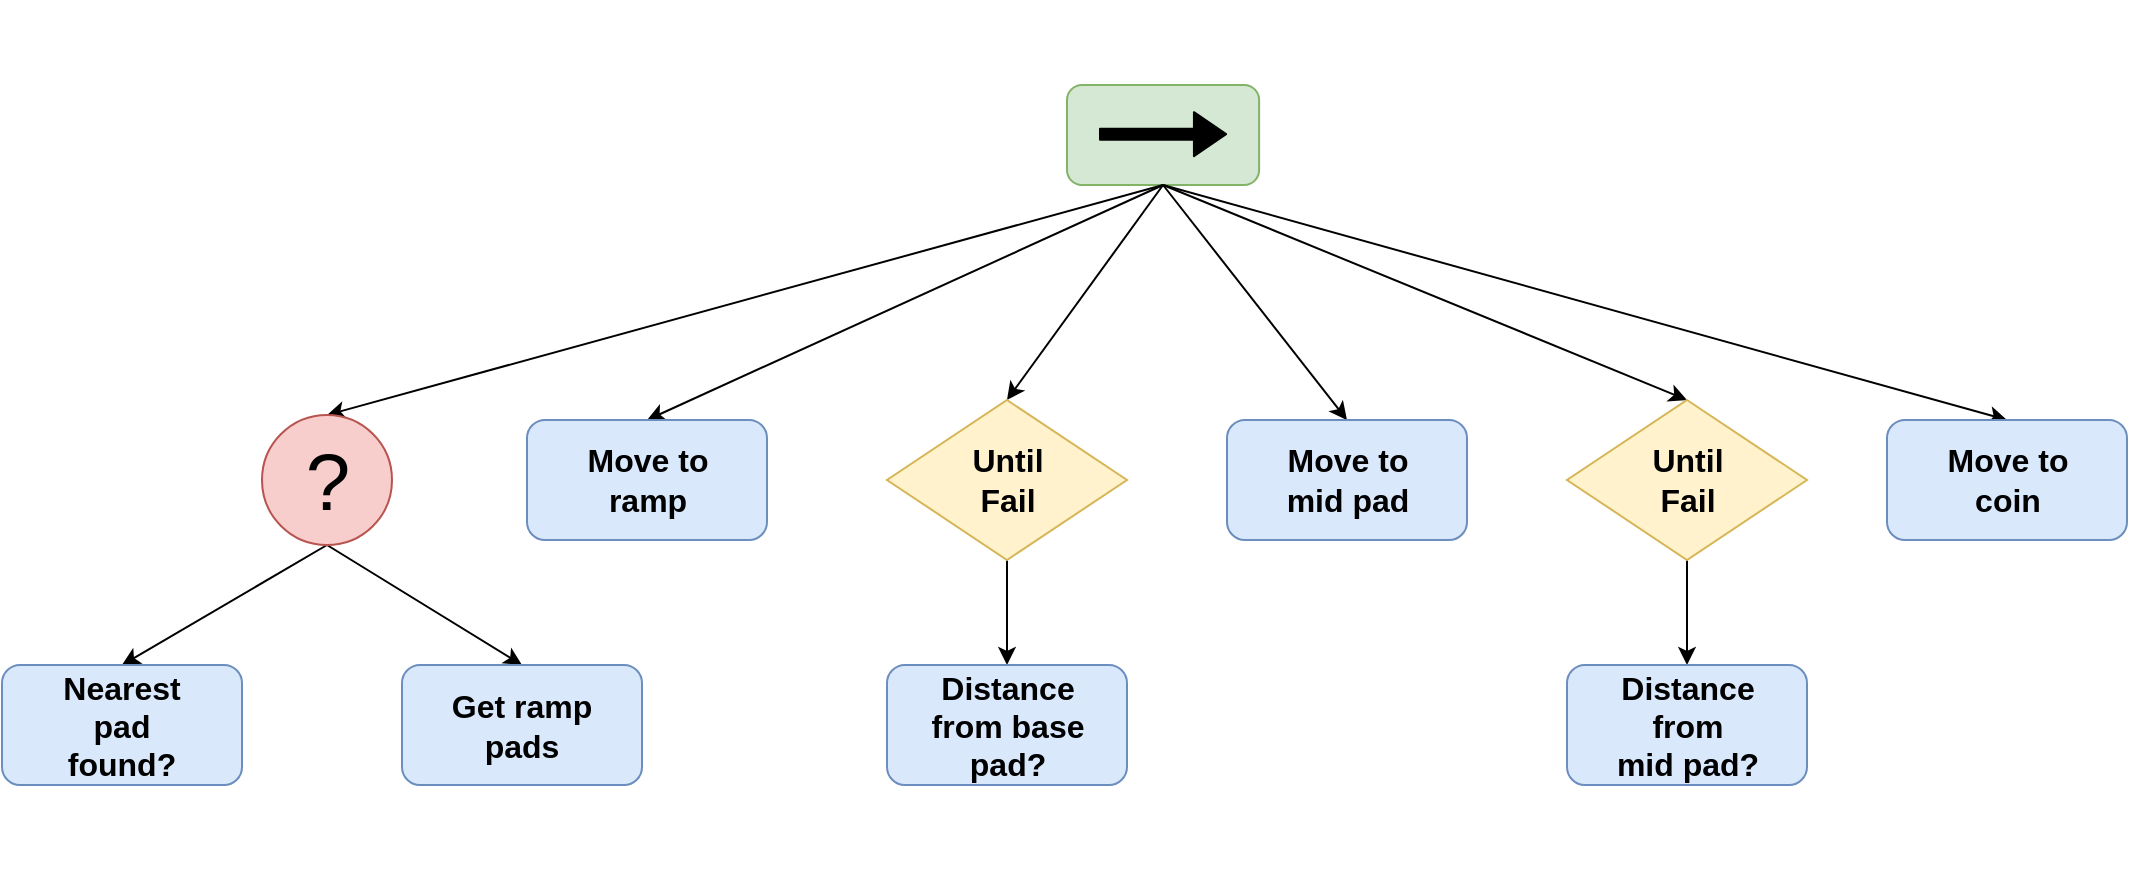 <mxfile pages="5" version="11.2.8" type="device"><diagram id="XBBBdJDUN8kbxPoku00O" name="PickCoinBT"><mxGraphModel dx="1422" dy="762" grid="1" gridSize="10" guides="1" tooltips="1" connect="1" arrows="1" fold="1" page="0" pageScale="1" pageWidth="1200" pageHeight="600" background="none" math="0" shadow="0"><root><mxCell id="0"/><mxCell id="1" parent="0"/><mxCell id="LzSCrz91U5ohrQKwf1PS-7" value="" style="group" parent="1" vertex="1" connectable="0"><mxGeometry x="582.5" y="72.5" width="106" height="50" as="geometry"/></mxCell><mxCell id="LzSCrz91U5ohrQKwf1PS-4" value="" style="rounded=1;whiteSpace=wrap;html=1;fillColor=#d5e8d4;strokeColor=#82b366;" parent="LzSCrz91U5ohrQKwf1PS-7" vertex="1"><mxGeometry width="96.062" height="50" as="geometry"/></mxCell><mxCell id="LzSCrz91U5ohrQKwf1PS-5" value="" style="endArrow=classic;html=1;fillColor=#000000;targetPerimeterSpacing=0;shape=flexArrow;width=5.517;endSize=5.028;endWidth=15.505;" parent="LzSCrz91U5ohrQKwf1PS-7" edge="1"><mxGeometry width="50" height="50" relative="1" as="geometry"><mxPoint x="16.01" y="24.583" as="sourcePoint"/><mxPoint x="80.052" y="24.583" as="targetPoint"/></mxGeometry></mxCell><mxCell id="LzSCrz91U5ohrQKwf1PS-40" value="" style="endArrow=classic;html=1;fillColor=#000000;exitX=0.5;exitY=1;exitDx=0;exitDy=0;entryX=0.5;entryY=0;entryDx=0;entryDy=0;" parent="1" source="LzSCrz91U5ohrQKwf1PS-4" target="LzSCrz91U5ohrQKwf1PS-57" edge="1"><mxGeometry width="50" height="50" relative="1" as="geometry"><mxPoint x="402.5" y="172.5" as="sourcePoint"/><mxPoint x="210" y="240.0" as="targetPoint"/></mxGeometry></mxCell><mxCell id="LzSCrz91U5ohrQKwf1PS-41" value="" style="endArrow=classic;html=1;fillColor=#000000;exitX=0.5;exitY=1;exitDx=0;exitDy=0;entryX=0.5;entryY=0;entryDx=0;entryDy=0;" parent="1" source="LzSCrz91U5ohrQKwf1PS-4" target="LzSCrz91U5ohrQKwf1PS-14" edge="1"><mxGeometry width="50" height="50" relative="1" as="geometry"><mxPoint x="612.5" y="212.5" as="sourcePoint"/><mxPoint x="662.5" y="162.5" as="targetPoint"/></mxGeometry></mxCell><mxCell id="LzSCrz91U5ohrQKwf1PS-42" value="" style="endArrow=classic;html=1;fillColor=#000000;exitX=0.5;exitY=1;exitDx=0;exitDy=0;entryX=0.5;entryY=0;entryDx=0;entryDy=0;" parent="1" source="LzSCrz91U5ohrQKwf1PS-4" target="LzSCrz91U5ohrQKwf1PS-29" edge="1"><mxGeometry width="50" height="50" relative="1" as="geometry"><mxPoint x="582.5" y="242.5" as="sourcePoint"/><mxPoint x="632.5" y="192.5" as="targetPoint"/></mxGeometry></mxCell><mxCell id="LzSCrz91U5ohrQKwf1PS-43" value="" style="endArrow=classic;html=1;fillColor=#000000;exitX=0.5;exitY=1;exitDx=0;exitDy=0;entryX=0.5;entryY=0;entryDx=0;entryDy=0;" parent="1" source="LzSCrz91U5ohrQKwf1PS-4" target="LzSCrz91U5ohrQKwf1PS-21" edge="1"><mxGeometry width="50" height="50" relative="1" as="geometry"><mxPoint x="692.5" y="222.5" as="sourcePoint"/><mxPoint x="742.5" y="172.5" as="targetPoint"/></mxGeometry></mxCell><mxCell id="LzSCrz91U5ohrQKwf1PS-44" value="" style="endArrow=classic;html=1;fillColor=#000000;exitX=0.5;exitY=1;exitDx=0;exitDy=0;entryX=0.5;entryY=0;entryDx=0;entryDy=0;" parent="1" source="LzSCrz91U5ohrQKwf1PS-4" target="LzSCrz91U5ohrQKwf1PS-24" edge="1"><mxGeometry width="50" height="50" relative="1" as="geometry"><mxPoint x="752.5" y="192.5" as="sourcePoint"/><mxPoint x="802.5" y="142.5" as="targetPoint"/></mxGeometry></mxCell><mxCell id="LzSCrz91U5ohrQKwf1PS-45" value="" style="endArrow=classic;html=1;fillColor=#000000;exitX=0.5;exitY=1;exitDx=0;exitDy=0;entryX=0.5;entryY=0;entryDx=0;entryDy=0;" parent="1" source="LzSCrz91U5ohrQKwf1PS-4" target="LzSCrz91U5ohrQKwf1PS-37" edge="1"><mxGeometry width="50" height="50" relative="1" as="geometry"><mxPoint x="762.5" y="202.5" as="sourcePoint"/><mxPoint x="812.5" y="152.5" as="targetPoint"/></mxGeometry></mxCell><mxCell id="LzSCrz91U5ohrQKwf1PS-47" value="" style="endArrow=classic;html=1;fillColor=#000000;exitX=0.5;exitY=1;exitDx=0;exitDy=0;entryX=0.5;entryY=0;entryDx=0;entryDy=0;" parent="1" source="LzSCrz91U5ohrQKwf1PS-29" target="LzSCrz91U5ohrQKwf1PS-18" edge="1"><mxGeometry width="50" height="50" relative="1" as="geometry"><mxPoint x="782.5" y="222.5" as="sourcePoint"/><mxPoint x="832.5" y="172.5" as="targetPoint"/></mxGeometry></mxCell><mxCell id="LzSCrz91U5ohrQKwf1PS-48" value="" style="endArrow=classic;html=1;fillColor=#000000;exitX=0.5;exitY=1;exitDx=0;exitDy=0;entryX=0.5;entryY=0;entryDx=0;entryDy=0;" parent="1" source="LzSCrz91U5ohrQKwf1PS-24" target="LzSCrz91U5ohrQKwf1PS-34" edge="1"><mxGeometry width="50" height="50" relative="1" as="geometry"><mxPoint x="792.5" y="232.5" as="sourcePoint"/><mxPoint x="842.5" y="182.5" as="targetPoint"/></mxGeometry></mxCell><mxCell id="LzSCrz91U5ohrQKwf1PS-55" value="" style="endArrow=classic;html=1;fillColor=#000000;exitX=0.5;exitY=1;exitDx=0;exitDy=0;entryX=0.5;entryY=0;entryDx=0;entryDy=0;" parent="1" source="LzSCrz91U5ohrQKwf1PS-57" target="LzSCrz91U5ohrQKwf1PS-50" edge="1"><mxGeometry width="50" height="50" relative="1" as="geometry"><mxPoint x="210" y="300.0" as="sourcePoint"/><mxPoint x="120" y="290" as="targetPoint"/></mxGeometry></mxCell><mxCell id="LzSCrz91U5ohrQKwf1PS-56" value="" style="endArrow=classic;html=1;fillColor=#000000;exitX=0.5;exitY=1;exitDx=0;exitDy=0;entryX=0.5;entryY=0;entryDx=0;entryDy=0;" parent="1" source="LzSCrz91U5ohrQKwf1PS-57" target="LzSCrz91U5ohrQKwf1PS-53" edge="1"><mxGeometry width="50" height="50" relative="1" as="geometry"><mxPoint x="210" y="300.0" as="sourcePoint"/><mxPoint x="230" y="440" as="targetPoint"/></mxGeometry></mxCell><mxCell id="LzSCrz91U5ohrQKwf1PS-59" value="" style="group" parent="1" vertex="1" connectable="0"><mxGeometry x="180" y="237.5" width="65" height="65" as="geometry"/></mxCell><mxCell id="LzSCrz91U5ohrQKwf1PS-57" value="" style="ellipse;whiteSpace=wrap;html=1;aspect=fixed;fillColor=#f8cecc;strokeColor=#b85450;" parent="LzSCrz91U5ohrQKwf1PS-59" vertex="1"><mxGeometry width="65" height="65" as="geometry"/></mxCell><mxCell id="LzSCrz91U5ohrQKwf1PS-58" value="&lt;font style=&quot;font-size: 40px&quot;&gt;?&lt;/font&gt;" style="text;html=1;strokeColor=none;fillColor=none;align=center;verticalAlign=middle;whiteSpace=wrap;rounded=0;" parent="LzSCrz91U5ohrQKwf1PS-59" vertex="1"><mxGeometry x="12.5" y="22.5" width="40" height="20" as="geometry"/></mxCell><mxCell id="LzSCrz91U5ohrQKwf1PS-28" value="" style="group" parent="1" vertex="1" connectable="0"><mxGeometry x="492.5" y="230" width="120" height="80" as="geometry"/></mxCell><mxCell id="LzSCrz91U5ohrQKwf1PS-29" value="" style="rhombus;whiteSpace=wrap;html=1;fillColor=#fff2cc;strokeColor=#d6b656;" parent="LzSCrz91U5ohrQKwf1PS-28" vertex="1"><mxGeometry width="120" height="80" as="geometry"/></mxCell><mxCell id="LzSCrz91U5ohrQKwf1PS-30" value="&lt;b style=&quot;font-size: 16px&quot;&gt;Until&lt;br&gt;Fail&lt;/b&gt;" style="text;html=1;strokeColor=none;fillColor=none;align=center;verticalAlign=middle;whiteSpace=wrap;rounded=0;" parent="LzSCrz91U5ohrQKwf1PS-28" vertex="1"><mxGeometry x="40" y="30" width="40" height="20" as="geometry"/></mxCell><mxCell id="LzSCrz91U5ohrQKwf1PS-24" value="" style="rhombus;whiteSpace=wrap;html=1;fillColor=#fff2cc;strokeColor=#d6b656;" parent="1" vertex="1"><mxGeometry x="832.5" y="230" width="120" height="80" as="geometry"/></mxCell><mxCell id="LzSCrz91U5ohrQKwf1PS-25" value="&lt;b style=&quot;font-size: 16px&quot;&gt;Until&lt;br&gt;Fail&lt;/b&gt;" style="text;html=1;strokeColor=none;fillColor=none;align=center;verticalAlign=middle;whiteSpace=wrap;rounded=0;" parent="1" vertex="1"><mxGeometry x="872.5" y="260" width="40" height="20" as="geometry"/></mxCell><mxCell id="LzSCrz91U5ohrQKwf1PS-14" value="" style="rounded=1;whiteSpace=wrap;html=1;fillColor=#dae8fc;strokeColor=#6c8ebf;" parent="1" vertex="1"><mxGeometry x="312.5" y="240" width="120" height="60" as="geometry"/></mxCell><mxCell id="LzSCrz91U5ohrQKwf1PS-15" value="&lt;b&gt;&lt;font style=&quot;font-size: 16px&quot;&gt;Move to ramp&lt;/font&gt;&lt;/b&gt;" style="text;html=1;strokeColor=none;fillColor=none;align=center;verticalAlign=middle;whiteSpace=wrap;rounded=0;" parent="1" vertex="1"><mxGeometry x="332.5" y="260" width="80" height="20" as="geometry"/></mxCell><mxCell id="LzSCrz91U5ohrQKwf1PS-21" value="" style="rounded=1;whiteSpace=wrap;html=1;fillColor=#dae8fc;strokeColor=#6c8ebf;" parent="1" vertex="1"><mxGeometry x="662.5" y="240" width="120" height="60" as="geometry"/></mxCell><mxCell id="LzSCrz91U5ohrQKwf1PS-22" value="&lt;b&gt;&lt;font style=&quot;font-size: 16px&quot;&gt;Move to mid pad&lt;/font&gt;&lt;/b&gt;" style="text;html=1;strokeColor=none;fillColor=none;align=center;verticalAlign=middle;whiteSpace=wrap;rounded=0;" parent="1" vertex="1"><mxGeometry x="682.5" y="260" width="80" height="20" as="geometry"/></mxCell><mxCell id="LzSCrz91U5ohrQKwf1PS-37" value="" style="rounded=1;whiteSpace=wrap;html=1;fillColor=#dae8fc;strokeColor=#6c8ebf;" parent="1" vertex="1"><mxGeometry x="992.5" y="240" width="120" height="60" as="geometry"/></mxCell><mxCell id="LzSCrz91U5ohrQKwf1PS-38" value="&lt;b&gt;&lt;font style=&quot;font-size: 16px&quot;&gt;Move to coin&lt;/font&gt;&lt;/b&gt;" style="text;html=1;strokeColor=none;fillColor=none;align=center;verticalAlign=middle;whiteSpace=wrap;rounded=0;" parent="1" vertex="1"><mxGeometry x="1012.5" y="260" width="80" height="20" as="geometry"/></mxCell><mxCell id="LzSCrz91U5ohrQKwf1PS-50" value="" style="rounded=1;whiteSpace=wrap;html=1;fillColor=#dae8fc;strokeColor=#6c8ebf;" parent="1" vertex="1"><mxGeometry x="50" y="362.5" width="120" height="60" as="geometry"/></mxCell><mxCell id="LzSCrz91U5ohrQKwf1PS-51" value="&lt;b&gt;&lt;font style=&quot;font-size: 16px&quot;&gt;Nearest pad found?&lt;/font&gt;&lt;/b&gt;" style="text;html=1;strokeColor=none;fillColor=none;align=center;verticalAlign=middle;whiteSpace=wrap;rounded=0;" parent="1" vertex="1"><mxGeometry x="70" y="382.5" width="80" height="20" as="geometry"/></mxCell><mxCell id="LzSCrz91U5ohrQKwf1PS-53" value="" style="rounded=1;whiteSpace=wrap;html=1;fillColor=#dae8fc;strokeColor=#6c8ebf;" parent="1" vertex="1"><mxGeometry x="250" y="362.5" width="120" height="60" as="geometry"/></mxCell><mxCell id="LzSCrz91U5ohrQKwf1PS-54" value="&lt;b&gt;&lt;font style=&quot;font-size: 16px&quot;&gt;Get ramp pads&lt;/font&gt;&lt;/b&gt;" style="text;html=1;strokeColor=none;fillColor=none;align=center;verticalAlign=middle;whiteSpace=wrap;rounded=0;" parent="1" vertex="1"><mxGeometry x="270" y="382.5" width="80" height="20" as="geometry"/></mxCell><mxCell id="LzSCrz91U5ohrQKwf1PS-18" value="" style="rounded=1;whiteSpace=wrap;html=1;fillColor=#dae8fc;strokeColor=#6c8ebf;" parent="1" vertex="1"><mxGeometry x="492.5" y="362.5" width="120" height="60" as="geometry"/></mxCell><mxCell id="LzSCrz91U5ohrQKwf1PS-19" value="&lt;b&gt;&lt;font style=&quot;font-size: 16px&quot;&gt;Distance from base pad?&lt;/font&gt;&lt;/b&gt;" style="text;html=1;strokeColor=none;fillColor=none;align=center;verticalAlign=middle;whiteSpace=wrap;rounded=0;" parent="1" vertex="1"><mxGeometry x="512.5" y="382.5" width="80" height="20" as="geometry"/></mxCell><mxCell id="LzSCrz91U5ohrQKwf1PS-34" value="" style="rounded=1;whiteSpace=wrap;html=1;fillColor=#dae8fc;strokeColor=#6c8ebf;" parent="1" vertex="1"><mxGeometry x="832.5" y="362.5" width="120" height="60" as="geometry"/></mxCell><mxCell id="LzSCrz91U5ohrQKwf1PS-35" value="&lt;b&gt;&lt;font style=&quot;font-size: 16px&quot;&gt;Distance from mid&amp;nbsp;pad?&lt;/font&gt;&lt;/b&gt;" style="text;html=1;strokeColor=none;fillColor=none;align=center;verticalAlign=middle;whiteSpace=wrap;rounded=0;" parent="1" vertex="1"><mxGeometry x="852.5" y="382.5" width="80" height="20" as="geometry"/></mxCell><mxCell id="SQltZ2UIJaGdFOy2Qc7e-1" value="" style="rounded=0;whiteSpace=wrap;html=1;strokeColor=none;" parent="1" vertex="1"><mxGeometry x="572.5" y="30" width="119" height="30" as="geometry"/></mxCell><mxCell id="SQltZ2UIJaGdFOy2Qc7e-2" value="" style="rounded=0;whiteSpace=wrap;html=1;strokeColor=none;" parent="1" vertex="1"><mxGeometry x="533" y="440" width="119" height="30" as="geometry"/></mxCell></root></mxGraphModel></diagram><diagram id="NI4dv3JiOFvCx6QiOoph" name="JumpForHypeBT"><mxGraphModel dx="1422" dy="762" grid="1" gridSize="10" guides="1" tooltips="1" connect="1" arrows="1" fold="1" page="1" pageScale="1" pageWidth="1169" pageHeight="1654" math="0" shadow="0"><root><mxCell id="6abKMdktNGNNUGifD1Dm-0"/><mxCell id="6abKMdktNGNNUGifD1Dm-1" parent="6abKMdktNGNNUGifD1Dm-0"/><mxCell id="cs_unB_WiuUoMTd2lY7z-0" value="" style="group" parent="6abKMdktNGNNUGifD1Dm-1" vertex="1" connectable="0"><mxGeometry x="582.5" y="72.5" width="106" height="50" as="geometry"/></mxCell><mxCell id="cs_unB_WiuUoMTd2lY7z-1" value="" style="rounded=1;whiteSpace=wrap;html=1;fillColor=#d5e8d4;strokeColor=#82b366;" parent="cs_unB_WiuUoMTd2lY7z-0" vertex="1"><mxGeometry width="96.062" height="50" as="geometry"/></mxCell><mxCell id="cs_unB_WiuUoMTd2lY7z-2" value="" style="endArrow=classic;html=1;fillColor=#000000;targetPerimeterSpacing=0;shape=flexArrow;width=5.517;endSize=5.028;endWidth=15.505;" parent="cs_unB_WiuUoMTd2lY7z-0" edge="1"><mxGeometry width="50" height="50" relative="1" as="geometry"><mxPoint x="16.01" y="24.583" as="sourcePoint"/><mxPoint x="80.052" y="24.583" as="targetPoint"/></mxGeometry></mxCell><mxCell id="cs_unB_WiuUoMTd2lY7z-3" value="" style="endArrow=classic;html=1;fillColor=#000000;exitX=0.5;exitY=1;exitDx=0;exitDy=0;entryX=0.5;entryY=0;entryDx=0;entryDy=0;" parent="6abKMdktNGNNUGifD1Dm-1" source="cs_unB_WiuUoMTd2lY7z-1" target="cs_unB_WiuUoMTd2lY7z-14" edge="1"><mxGeometry width="50" height="50" relative="1" as="geometry"><mxPoint x="402.5" y="172.5" as="sourcePoint"/><mxPoint x="210" y="240.0" as="targetPoint"/></mxGeometry></mxCell><mxCell id="cs_unB_WiuUoMTd2lY7z-4" value="" style="endArrow=classic;html=1;fillColor=#000000;exitX=0.5;exitY=1;exitDx=0;exitDy=0;entryX=0.5;entryY=0;entryDx=0;entryDy=0;" parent="6abKMdktNGNNUGifD1Dm-1" source="cs_unB_WiuUoMTd2lY7z-1" target="cs_unB_WiuUoMTd2lY7z-21" edge="1"><mxGeometry width="50" height="50" relative="1" as="geometry"><mxPoint x="612.5" y="212.5" as="sourcePoint"/><mxPoint x="662.5" y="162.5" as="targetPoint"/></mxGeometry></mxCell><mxCell id="cs_unB_WiuUoMTd2lY7z-5" value="" style="endArrow=classic;html=1;fillColor=#000000;exitX=0.5;exitY=1;exitDx=0;exitDy=0;entryX=0.5;entryY=0;entryDx=0;entryDy=0;" parent="6abKMdktNGNNUGifD1Dm-1" source="cs_unB_WiuUoMTd2lY7z-1" target="cs_unB_WiuUoMTd2lY7z-17" edge="1"><mxGeometry width="50" height="50" relative="1" as="geometry"><mxPoint x="582.5" y="242.5" as="sourcePoint"/><mxPoint x="632.5" y="192.5" as="targetPoint"/></mxGeometry></mxCell><mxCell id="cs_unB_WiuUoMTd2lY7z-6" value="" style="endArrow=classic;html=1;fillColor=#000000;exitX=0.5;exitY=1;exitDx=0;exitDy=0;entryX=0.5;entryY=0;entryDx=0;entryDy=0;" parent="6abKMdktNGNNUGifD1Dm-1" source="cs_unB_WiuUoMTd2lY7z-1" target="cs_unB_WiuUoMTd2lY7z-23" edge="1"><mxGeometry width="50" height="50" relative="1" as="geometry"><mxPoint x="692.5" y="222.5" as="sourcePoint"/><mxPoint x="742.5" y="172.5" as="targetPoint"/></mxGeometry></mxCell><mxCell id="cs_unB_WiuUoMTd2lY7z-7" value="" style="endArrow=classic;html=1;fillColor=#000000;exitX=0.5;exitY=1;exitDx=0;exitDy=0;entryX=0.5;entryY=0;entryDx=0;entryDy=0;" parent="6abKMdktNGNNUGifD1Dm-1" source="cs_unB_WiuUoMTd2lY7z-1" target="cs_unB_WiuUoMTd2lY7z-19" edge="1"><mxGeometry width="50" height="50" relative="1" as="geometry"><mxPoint x="752.5" y="192.5" as="sourcePoint"/><mxPoint x="802.5" y="142.5" as="targetPoint"/></mxGeometry></mxCell><mxCell id="cs_unB_WiuUoMTd2lY7z-8" value="" style="endArrow=classic;html=1;fillColor=#000000;exitX=0.5;exitY=1;exitDx=0;exitDy=0;entryX=0.5;entryY=0;entryDx=0;entryDy=0;" parent="6abKMdktNGNNUGifD1Dm-1" source="cs_unB_WiuUoMTd2lY7z-1" target="cs_unB_WiuUoMTd2lY7z-25" edge="1"><mxGeometry width="50" height="50" relative="1" as="geometry"><mxPoint x="762.5" y="202.5" as="sourcePoint"/><mxPoint x="812.5" y="152.5" as="targetPoint"/></mxGeometry></mxCell><mxCell id="cs_unB_WiuUoMTd2lY7z-9" value="" style="endArrow=classic;html=1;fillColor=#000000;exitX=0.5;exitY=1;exitDx=0;exitDy=0;entryX=0.5;entryY=0;entryDx=0;entryDy=0;" parent="6abKMdktNGNNUGifD1Dm-1" source="cs_unB_WiuUoMTd2lY7z-17" target="cs_unB_WiuUoMTd2lY7z-31" edge="1"><mxGeometry width="50" height="50" relative="1" as="geometry"><mxPoint x="782.5" y="222.5" as="sourcePoint"/><mxPoint x="832.5" y="172.5" as="targetPoint"/></mxGeometry></mxCell><mxCell id="cs_unB_WiuUoMTd2lY7z-10" value="" style="endArrow=classic;html=1;fillColor=#000000;exitX=0.5;exitY=1;exitDx=0;exitDy=0;entryX=0.5;entryY=0;entryDx=0;entryDy=0;" parent="6abKMdktNGNNUGifD1Dm-1" source="cs_unB_WiuUoMTd2lY7z-19" target="cs_unB_WiuUoMTd2lY7z-33" edge="1"><mxGeometry width="50" height="50" relative="1" as="geometry"><mxPoint x="792.5" y="232.5" as="sourcePoint"/><mxPoint x="842.5" y="182.5" as="targetPoint"/></mxGeometry></mxCell><mxCell id="cs_unB_WiuUoMTd2lY7z-11" value="" style="endArrow=classic;html=1;fillColor=#000000;exitX=0.5;exitY=1;exitDx=0;exitDy=0;entryX=0.5;entryY=0;entryDx=0;entryDy=0;" parent="6abKMdktNGNNUGifD1Dm-1" source="cs_unB_WiuUoMTd2lY7z-14" target="cs_unB_WiuUoMTd2lY7z-27" edge="1"><mxGeometry width="50" height="50" relative="1" as="geometry"><mxPoint x="210" y="300.0" as="sourcePoint"/><mxPoint x="120" y="290" as="targetPoint"/></mxGeometry></mxCell><mxCell id="cs_unB_WiuUoMTd2lY7z-12" value="" style="endArrow=classic;html=1;fillColor=#000000;exitX=0.5;exitY=1;exitDx=0;exitDy=0;entryX=0.5;entryY=0;entryDx=0;entryDy=0;" parent="6abKMdktNGNNUGifD1Dm-1" source="cs_unB_WiuUoMTd2lY7z-14" target="cs_unB_WiuUoMTd2lY7z-29" edge="1"><mxGeometry width="50" height="50" relative="1" as="geometry"><mxPoint x="210" y="300.0" as="sourcePoint"/><mxPoint x="230" y="440" as="targetPoint"/></mxGeometry></mxCell><mxCell id="cs_unB_WiuUoMTd2lY7z-13" value="" style="group" parent="6abKMdktNGNNUGifD1Dm-1" vertex="1" connectable="0"><mxGeometry x="180" y="237.5" width="65" height="65" as="geometry"/></mxCell><mxCell id="cs_unB_WiuUoMTd2lY7z-14" value="" style="ellipse;whiteSpace=wrap;html=1;aspect=fixed;fillColor=#f8cecc;strokeColor=#b85450;" parent="cs_unB_WiuUoMTd2lY7z-13" vertex="1"><mxGeometry width="65" height="65" as="geometry"/></mxCell><mxCell id="cs_unB_WiuUoMTd2lY7z-15" value="&lt;font style=&quot;font-size: 40px&quot;&gt;?&lt;/font&gt;" style="text;html=1;strokeColor=none;fillColor=none;align=center;verticalAlign=middle;whiteSpace=wrap;rounded=0;" parent="cs_unB_WiuUoMTd2lY7z-13" vertex="1"><mxGeometry x="12.5" y="22.5" width="40" height="20" as="geometry"/></mxCell><mxCell id="cs_unB_WiuUoMTd2lY7z-16" value="" style="group" parent="6abKMdktNGNNUGifD1Dm-1" vertex="1" connectable="0"><mxGeometry x="492.5" y="230" width="120" height="80" as="geometry"/></mxCell><mxCell id="cs_unB_WiuUoMTd2lY7z-17" value="" style="rhombus;whiteSpace=wrap;html=1;fillColor=#fff2cc;strokeColor=#d6b656;" parent="cs_unB_WiuUoMTd2lY7z-16" vertex="1"><mxGeometry width="120" height="80" as="geometry"/></mxCell><mxCell id="cs_unB_WiuUoMTd2lY7z-18" value="&lt;b style=&quot;font-size: 16px&quot;&gt;Until&lt;br&gt;Fail&lt;/b&gt;" style="text;html=1;strokeColor=none;fillColor=none;align=center;verticalAlign=middle;whiteSpace=wrap;rounded=0;" parent="cs_unB_WiuUoMTd2lY7z-16" vertex="1"><mxGeometry x="40" y="30" width="40" height="20" as="geometry"/></mxCell><mxCell id="cs_unB_WiuUoMTd2lY7z-19" value="" style="rhombus;whiteSpace=wrap;html=1;fillColor=#fff2cc;strokeColor=#d6b656;" parent="6abKMdktNGNNUGifD1Dm-1" vertex="1"><mxGeometry x="832.5" y="230" width="120" height="80" as="geometry"/></mxCell><mxCell id="cs_unB_WiuUoMTd2lY7z-20" value="&lt;b style=&quot;font-size: 16px&quot;&gt;Until&lt;br&gt;Fail&lt;/b&gt;" style="text;html=1;strokeColor=none;fillColor=none;align=center;verticalAlign=middle;whiteSpace=wrap;rounded=0;" parent="6abKMdktNGNNUGifD1Dm-1" vertex="1"><mxGeometry x="872.5" y="260" width="40" height="20" as="geometry"/></mxCell><mxCell id="cs_unB_WiuUoMTd2lY7z-21" value="" style="rounded=1;whiteSpace=wrap;html=1;fillColor=#dae8fc;strokeColor=#6c8ebf;" parent="6abKMdktNGNNUGifD1Dm-1" vertex="1"><mxGeometry x="312.5" y="240" width="120" height="60" as="geometry"/></mxCell><mxCell id="cs_unB_WiuUoMTd2lY7z-22" value="&lt;b&gt;&lt;font style=&quot;font-size: 16px&quot;&gt;Move to ramp&lt;/font&gt;&lt;/b&gt;" style="text;html=1;strokeColor=none;fillColor=none;align=center;verticalAlign=middle;whiteSpace=wrap;rounded=0;" parent="6abKMdktNGNNUGifD1Dm-1" vertex="1"><mxGeometry x="332.5" y="260" width="80" height="20" as="geometry"/></mxCell><mxCell id="cs_unB_WiuUoMTd2lY7z-23" value="" style="rounded=1;whiteSpace=wrap;html=1;fillColor=#dae8fc;strokeColor=#6c8ebf;" parent="6abKMdktNGNNUGifD1Dm-1" vertex="1"><mxGeometry x="662.5" y="240" width="120" height="60" as="geometry"/></mxCell><mxCell id="cs_unB_WiuUoMTd2lY7z-24" value="&lt;b&gt;&lt;font style=&quot;font-size: 16px&quot;&gt;Move to mid pad&lt;/font&gt;&lt;/b&gt;" style="text;html=1;strokeColor=none;fillColor=none;align=center;verticalAlign=middle;whiteSpace=wrap;rounded=0;" parent="6abKMdktNGNNUGifD1Dm-1" vertex="1"><mxGeometry x="682.5" y="260" width="80" height="20" as="geometry"/></mxCell><mxCell id="cs_unB_WiuUoMTd2lY7z-25" value="" style="rounded=1;whiteSpace=wrap;html=1;fillColor=#dae8fc;strokeColor=#6c8ebf;" parent="6abKMdktNGNNUGifD1Dm-1" vertex="1"><mxGeometry x="992.5" y="240" width="120" height="60" as="geometry"/></mxCell><mxCell id="cs_unB_WiuUoMTd2lY7z-26" value="&lt;b&gt;&lt;font style=&quot;font-size: 16px&quot;&gt;Jump&lt;/font&gt;&lt;/b&gt;" style="text;html=1;strokeColor=none;fillColor=none;align=center;verticalAlign=middle;whiteSpace=wrap;rounded=0;" parent="6abKMdktNGNNUGifD1Dm-1" vertex="1"><mxGeometry x="1012.5" y="260" width="80" height="20" as="geometry"/></mxCell><mxCell id="cs_unB_WiuUoMTd2lY7z-27" value="" style="rounded=1;whiteSpace=wrap;html=1;fillColor=#dae8fc;strokeColor=#6c8ebf;" parent="6abKMdktNGNNUGifD1Dm-1" vertex="1"><mxGeometry x="50" y="362.5" width="120" height="60" as="geometry"/></mxCell><mxCell id="cs_unB_WiuUoMTd2lY7z-28" value="&lt;b&gt;&lt;font style=&quot;font-size: 16px&quot;&gt;Nearest pad found?&lt;/font&gt;&lt;/b&gt;" style="text;html=1;strokeColor=none;fillColor=none;align=center;verticalAlign=middle;whiteSpace=wrap;rounded=0;" parent="6abKMdktNGNNUGifD1Dm-1" vertex="1"><mxGeometry x="70" y="382.5" width="80" height="20" as="geometry"/></mxCell><mxCell id="cs_unB_WiuUoMTd2lY7z-29" value="" style="rounded=1;whiteSpace=wrap;html=1;fillColor=#dae8fc;strokeColor=#6c8ebf;" parent="6abKMdktNGNNUGifD1Dm-1" vertex="1"><mxGeometry x="250" y="362.5" width="120" height="60" as="geometry"/></mxCell><mxCell id="cs_unB_WiuUoMTd2lY7z-30" value="&lt;b&gt;&lt;font style=&quot;font-size: 16px&quot;&gt;Get ramp pads&lt;/font&gt;&lt;/b&gt;" style="text;html=1;strokeColor=none;fillColor=none;align=center;verticalAlign=middle;whiteSpace=wrap;rounded=0;" parent="6abKMdktNGNNUGifD1Dm-1" vertex="1"><mxGeometry x="270" y="382.5" width="80" height="20" as="geometry"/></mxCell><mxCell id="cs_unB_WiuUoMTd2lY7z-31" value="" style="rounded=1;whiteSpace=wrap;html=1;fillColor=#dae8fc;strokeColor=#6c8ebf;" parent="6abKMdktNGNNUGifD1Dm-1" vertex="1"><mxGeometry x="492.5" y="362.5" width="120" height="60" as="geometry"/></mxCell><mxCell id="cs_unB_WiuUoMTd2lY7z-32" value="&lt;b&gt;&lt;font style=&quot;font-size: 16px&quot;&gt;Distance from base pad?&lt;/font&gt;&lt;/b&gt;" style="text;html=1;strokeColor=none;fillColor=none;align=center;verticalAlign=middle;whiteSpace=wrap;rounded=0;" parent="6abKMdktNGNNUGifD1Dm-1" vertex="1"><mxGeometry x="512.5" y="382.5" width="80" height="20" as="geometry"/></mxCell><mxCell id="cs_unB_WiuUoMTd2lY7z-33" value="" style="rounded=1;whiteSpace=wrap;html=1;fillColor=#dae8fc;strokeColor=#6c8ebf;" parent="6abKMdktNGNNUGifD1Dm-1" vertex="1"><mxGeometry x="832.5" y="362.5" width="120" height="60" as="geometry"/></mxCell><mxCell id="cs_unB_WiuUoMTd2lY7z-34" value="&lt;b&gt;&lt;font style=&quot;font-size: 16px&quot;&gt;Distance from mid&amp;nbsp;pad?&lt;/font&gt;&lt;/b&gt;" style="text;html=1;strokeColor=none;fillColor=none;align=center;verticalAlign=middle;whiteSpace=wrap;rounded=0;" parent="6abKMdktNGNNUGifD1Dm-1" vertex="1"><mxGeometry x="852.5" y="382.5" width="80" height="20" as="geometry"/></mxCell><mxCell id="MkFhQLfrip7jfphNeB0U-0" value="" style="rounded=0;whiteSpace=wrap;html=1;strokeColor=none;" parent="6abKMdktNGNNUGifD1Dm-1" vertex="1"><mxGeometry x="571" y="30" width="119" height="30" as="geometry"/></mxCell><mxCell id="MkFhQLfrip7jfphNeB0U-1" value="" style="rounded=0;whiteSpace=wrap;html=1;strokeColor=none;" parent="6abKMdktNGNNUGifD1Dm-1" vertex="1"><mxGeometry x="559.5" y="430" width="119" height="30" as="geometry"/></mxCell></root></mxGraphModel></diagram><diagram id="QC7AlmUigl9TiGsoSgWB" name="MoveAroundMapBT"><mxGraphModel dx="1422" dy="762" grid="1" gridSize="10" guides="1" tooltips="1" connect="1" arrows="1" fold="1" page="1" pageScale="1" pageWidth="1169" pageHeight="1654" math="0" shadow="0"><root><mxCell id="CWCee5KrTS-Qq1PQ3eQf-0"/><mxCell id="CWCee5KrTS-Qq1PQ3eQf-1" parent="CWCee5KrTS-Qq1PQ3eQf-0"/><mxCell id="ytRImIjqe1BCzciQQ9gw-3" value="" style="endArrow=classic;html=1;fillColor=#000000;exitX=0.5;exitY=1;exitDx=0;exitDy=0;entryX=0.5;entryY=0;entryDx=0;entryDy=0;" parent="CWCee5KrTS-Qq1PQ3eQf-1" source="ytRImIjqe1BCzciQQ9gw-1" target="ytRImIjqe1BCzciQQ9gw-14" edge="1"><mxGeometry width="50" height="50" relative="1" as="geometry"><mxPoint x="579" y="327.5" as="sourcePoint"/><mxPoint x="386.5" y="395.0" as="targetPoint"/></mxGeometry></mxCell><mxCell id="ytRImIjqe1BCzciQQ9gw-4" value="" style="endArrow=classic;html=1;fillColor=#000000;exitX=0.5;exitY=1;exitDx=0;exitDy=0;entryX=0.5;entryY=0;entryDx=0;entryDy=0;" parent="CWCee5KrTS-Qq1PQ3eQf-1" source="ytRImIjqe1BCzciQQ9gw-1" target="ytRImIjqe1BCzciQQ9gw-21" edge="1"><mxGeometry width="50" height="50" relative="1" as="geometry"><mxPoint x="789" y="367.5" as="sourcePoint"/><mxPoint x="839" y="317.5" as="targetPoint"/></mxGeometry></mxCell><mxCell id="ytRImIjqe1BCzciQQ9gw-5" value="" style="endArrow=classic;html=1;fillColor=#000000;exitX=0.5;exitY=1;exitDx=0;exitDy=0;entryX=0.5;entryY=0;entryDx=0;entryDy=0;" parent="CWCee5KrTS-Qq1PQ3eQf-1" source="ytRImIjqe1BCzciQQ9gw-1" target="ytRImIjqe1BCzciQQ9gw-17" edge="1"><mxGeometry width="50" height="50" relative="1" as="geometry"><mxPoint x="759" y="397.5" as="sourcePoint"/><mxPoint x="809" y="347.5" as="targetPoint"/></mxGeometry></mxCell><mxCell id="ytRImIjqe1BCzciQQ9gw-6" value="" style="endArrow=classic;html=1;fillColor=#000000;exitX=0.5;exitY=1;exitDx=0;exitDy=0;entryX=0.5;entryY=0;entryDx=0;entryDy=0;" parent="CWCee5KrTS-Qq1PQ3eQf-1" source="ytRImIjqe1BCzciQQ9gw-1" target="ytRImIjqe1BCzciQQ9gw-23" edge="1"><mxGeometry width="50" height="50" relative="1" as="geometry"><mxPoint x="869" y="377.5" as="sourcePoint"/><mxPoint x="919" y="327.5" as="targetPoint"/></mxGeometry></mxCell><mxCell id="ytRImIjqe1BCzciQQ9gw-9" value="" style="endArrow=classic;html=1;fillColor=#000000;exitX=0.5;exitY=1;exitDx=0;exitDy=0;entryX=0.5;entryY=0;entryDx=0;entryDy=0;" parent="CWCee5KrTS-Qq1PQ3eQf-1" source="ytRImIjqe1BCzciQQ9gw-17" target="ytRImIjqe1BCzciQQ9gw-31" edge="1"><mxGeometry width="50" height="50" relative="1" as="geometry"><mxPoint x="959" y="377.5" as="sourcePoint"/><mxPoint x="1009" y="327.5" as="targetPoint"/></mxGeometry></mxCell><mxCell id="ytRImIjqe1BCzciQQ9gw-11" value="" style="endArrow=classic;html=1;fillColor=#000000;exitX=0.5;exitY=1;exitDx=0;exitDy=0;entryX=0.5;entryY=0;entryDx=0;entryDy=0;" parent="CWCee5KrTS-Qq1PQ3eQf-1" source="ytRImIjqe1BCzciQQ9gw-14" target="ytRImIjqe1BCzciQQ9gw-27" edge="1"><mxGeometry width="50" height="50" relative="1" as="geometry"><mxPoint x="261.5" y="455.0" as="sourcePoint"/><mxPoint x="171.5" y="445" as="targetPoint"/></mxGeometry></mxCell><mxCell id="ytRImIjqe1BCzciQQ9gw-12" value="" style="endArrow=classic;html=1;fillColor=#000000;exitX=0.5;exitY=1;exitDx=0;exitDy=0;entryX=0.5;entryY=0;entryDx=0;entryDy=0;" parent="CWCee5KrTS-Qq1PQ3eQf-1" source="ytRImIjqe1BCzciQQ9gw-14" target="ytRImIjqe1BCzciQQ9gw-29" edge="1"><mxGeometry width="50" height="50" relative="1" as="geometry"><mxPoint x="261.5" y="455.0" as="sourcePoint"/><mxPoint x="281.5" y="595" as="targetPoint"/></mxGeometry></mxCell><mxCell id="ytRImIjqe1BCzciQQ9gw-13" value="" style="group" parent="CWCee5KrTS-Qq1PQ3eQf-1" vertex="1" connectable="0"><mxGeometry x="231.5" y="392.5" width="65" height="65" as="geometry"/></mxCell><mxCell id="ytRImIjqe1BCzciQQ9gw-14" value="" style="ellipse;whiteSpace=wrap;html=1;aspect=fixed;fillColor=#f8cecc;strokeColor=#b85450;" parent="ytRImIjqe1BCzciQQ9gw-13" vertex="1"><mxGeometry width="65" height="65" as="geometry"/></mxCell><mxCell id="ytRImIjqe1BCzciQQ9gw-15" value="&lt;font style=&quot;font-size: 40px&quot;&gt;?&lt;/font&gt;" style="text;html=1;strokeColor=none;fillColor=none;align=center;verticalAlign=middle;whiteSpace=wrap;rounded=0;" parent="ytRImIjqe1BCzciQQ9gw-13" vertex="1"><mxGeometry x="12.5" y="22.5" width="40" height="20" as="geometry"/></mxCell><mxCell id="ytRImIjqe1BCzciQQ9gw-27" value="" style="rounded=1;whiteSpace=wrap;html=1;fillColor=#dae8fc;strokeColor=#6c8ebf;" parent="CWCee5KrTS-Qq1PQ3eQf-1" vertex="1"><mxGeometry x="101.5" y="517.5" width="120" height="60" as="geometry"/></mxCell><mxCell id="ytRImIjqe1BCzciQQ9gw-28" value="&lt;b&gt;&lt;font style=&quot;font-size: 16px&quot;&gt;Destination&lt;br&gt;found?&lt;br&gt;&lt;/font&gt;&lt;/b&gt;" style="text;html=1;strokeColor=none;fillColor=none;align=center;verticalAlign=middle;whiteSpace=wrap;rounded=0;" parent="CWCee5KrTS-Qq1PQ3eQf-1" vertex="1"><mxGeometry x="121.5" y="537.5" width="80" height="20" as="geometry"/></mxCell><mxCell id="ytRImIjqe1BCzciQQ9gw-29" value="" style="rounded=1;whiteSpace=wrap;html=1;fillColor=#dae8fc;strokeColor=#6c8ebf;" parent="CWCee5KrTS-Qq1PQ3eQf-1" vertex="1"><mxGeometry x="301.5" y="517.5" width="120" height="60" as="geometry"/></mxCell><mxCell id="ytRImIjqe1BCzciQQ9gw-30" value="&lt;b&gt;&lt;font style=&quot;font-size: 16px&quot;&gt;Pick random destination&lt;/font&gt;&lt;/b&gt;" style="text;html=1;strokeColor=none;fillColor=none;align=center;verticalAlign=middle;whiteSpace=wrap;rounded=0;" parent="CWCee5KrTS-Qq1PQ3eQf-1" vertex="1"><mxGeometry x="321.5" y="537.5" width="80" height="20" as="geometry"/></mxCell><mxCell id="ytRImIjqe1BCzciQQ9gw-35" value="" style="group" parent="CWCee5KrTS-Qq1PQ3eQf-1" vertex="1" connectable="0"><mxGeometry x="524" y="77.5" width="120" height="80" as="geometry"/></mxCell><mxCell id="ytRImIjqe1BCzciQQ9gw-36" value="" style="rhombus;whiteSpace=wrap;html=1;fillColor=#fff2cc;strokeColor=#d6b656;" parent="ytRImIjqe1BCzciQQ9gw-35" vertex="1"><mxGeometry width="120" height="80" as="geometry"/></mxCell><mxCell id="ytRImIjqe1BCzciQQ9gw-37" value="&lt;b style=&quot;font-size: 16px&quot;&gt;Until&lt;br&gt;Fail&lt;/b&gt;" style="text;html=1;strokeColor=none;fillColor=none;align=center;verticalAlign=middle;whiteSpace=wrap;rounded=0;" parent="ytRImIjqe1BCzciQQ9gw-35" vertex="1"><mxGeometry x="40" y="30" width="40" height="20" as="geometry"/></mxCell><mxCell id="ytRImIjqe1BCzciQQ9gw-39" value="" style="group" parent="CWCee5KrTS-Qq1PQ3eQf-1" vertex="1" connectable="0"><mxGeometry x="536" y="227.5" width="96.062" height="50" as="geometry"/></mxCell><mxCell id="ytRImIjqe1BCzciQQ9gw-1" value="" style="rounded=1;whiteSpace=wrap;html=1;fillColor=#d5e8d4;strokeColor=#82b366;" parent="ytRImIjqe1BCzciQQ9gw-39" vertex="1"><mxGeometry width="96.062" height="50" as="geometry"/></mxCell><mxCell id="ytRImIjqe1BCzciQQ9gw-2" value="" style="endArrow=classic;html=1;fillColor=#000000;targetPerimeterSpacing=0;shape=flexArrow;width=5.517;endSize=5.028;endWidth=15.505;" parent="ytRImIjqe1BCzciQQ9gw-39" edge="1"><mxGeometry width="50" height="50" relative="1" as="geometry"><mxPoint x="16.01" y="24.583" as="sourcePoint"/><mxPoint x="80.052" y="24.583" as="targetPoint"/></mxGeometry></mxCell><mxCell id="ytRImIjqe1BCzciQQ9gw-40" value="" style="endArrow=classic;html=1;fillColor=#000000;exitX=0.5;exitY=1;exitDx=0;exitDy=0;entryX=0.5;entryY=0;entryDx=0;entryDy=0;" parent="CWCee5KrTS-Qq1PQ3eQf-1" source="ytRImIjqe1BCzciQQ9gw-36" target="ytRImIjqe1BCzciQQ9gw-1" edge="1"><mxGeometry width="50" height="50" relative="1" as="geometry"><mxPoint x="230" y="647.5" as="sourcePoint"/><mxPoint x="280" y="597.5" as="targetPoint"/></mxGeometry></mxCell><mxCell id="ytRImIjqe1BCzciQQ9gw-41" value="" style="group" parent="CWCee5KrTS-Qq1PQ3eQf-1" vertex="1" connectable="0"><mxGeometry x="416.5" y="395" width="120" height="60" as="geometry"/></mxCell><mxCell id="ytRImIjqe1BCzciQQ9gw-21" value="" style="rounded=1;whiteSpace=wrap;html=1;fillColor=#dae8fc;strokeColor=#6c8ebf;" parent="ytRImIjqe1BCzciQQ9gw-41" vertex="1"><mxGeometry width="120" height="60" as="geometry"/></mxCell><mxCell id="ytRImIjqe1BCzciQQ9gw-22" value="&lt;b&gt;&lt;font style=&quot;font-size: 16px&quot;&gt;Move to dest&lt;/font&gt;&lt;/b&gt;" style="text;html=1;strokeColor=none;fillColor=none;align=center;verticalAlign=middle;whiteSpace=wrap;rounded=0;" parent="ytRImIjqe1BCzciQQ9gw-41" vertex="1"><mxGeometry x="20" y="20" width="80" height="20" as="geometry"/></mxCell><mxCell id="ytRImIjqe1BCzciQQ9gw-42" value="" style="group" parent="CWCee5KrTS-Qq1PQ3eQf-1" vertex="1" connectable="0"><mxGeometry x="624" y="385" width="120" height="80" as="geometry"/></mxCell><mxCell id="ytRImIjqe1BCzciQQ9gw-16" value="" style="group" parent="ytRImIjqe1BCzciQQ9gw-42" vertex="1" connectable="0"><mxGeometry width="120" height="80" as="geometry"/></mxCell><mxCell id="ytRImIjqe1BCzciQQ9gw-17" value="" style="rhombus;whiteSpace=wrap;html=1;fillColor=#fff2cc;strokeColor=#d6b656;" parent="ytRImIjqe1BCzciQQ9gw-16" vertex="1"><mxGeometry width="120" height="80" as="geometry"/></mxCell><mxCell id="ytRImIjqe1BCzciQQ9gw-18" value="&lt;b style=&quot;font-size: 16px&quot;&gt;Until&lt;br&gt;Fail&lt;/b&gt;" style="text;html=1;strokeColor=none;fillColor=none;align=center;verticalAlign=middle;whiteSpace=wrap;rounded=0;" parent="ytRImIjqe1BCzciQQ9gw-16" vertex="1"><mxGeometry x="40" y="30" width="40" height="20" as="geometry"/></mxCell><mxCell id="ytRImIjqe1BCzciQQ9gw-43" value="" style="group" parent="CWCee5KrTS-Qq1PQ3eQf-1" vertex="1" connectable="0"><mxGeometry x="624" y="517.5" width="120" height="60" as="geometry"/></mxCell><mxCell id="ytRImIjqe1BCzciQQ9gw-31" value="" style="rounded=1;whiteSpace=wrap;html=1;fillColor=#dae8fc;strokeColor=#6c8ebf;" parent="ytRImIjqe1BCzciQQ9gw-43" vertex="1"><mxGeometry width="120" height="60" as="geometry"/></mxCell><mxCell id="ytRImIjqe1BCzciQQ9gw-32" value="&lt;b&gt;&lt;font style=&quot;font-size: 16px&quot;&gt;Distance from destination?&lt;/font&gt;&lt;/b&gt;" style="text;html=1;strokeColor=none;fillColor=none;align=center;verticalAlign=middle;whiteSpace=wrap;rounded=0;" parent="ytRImIjqe1BCzciQQ9gw-43" vertex="1"><mxGeometry x="20" y="20" width="80" height="20" as="geometry"/></mxCell><mxCell id="ytRImIjqe1BCzciQQ9gw-44" value="" style="group" parent="CWCee5KrTS-Qq1PQ3eQf-1" vertex="1" connectable="0"><mxGeometry x="810" y="395" width="120" height="60" as="geometry"/></mxCell><mxCell id="ytRImIjqe1BCzciQQ9gw-23" value="" style="rounded=1;whiteSpace=wrap;html=1;fillColor=#dae8fc;strokeColor=#6c8ebf;" parent="ytRImIjqe1BCzciQQ9gw-44" vertex="1"><mxGeometry width="120" height="60" as="geometry"/></mxCell><mxCell id="ytRImIjqe1BCzciQQ9gw-24" value="&lt;b&gt;&lt;font style=&quot;font-size: 16px&quot;&gt;Reset destination&lt;/font&gt;&lt;/b&gt;" style="text;html=1;strokeColor=none;fillColor=none;align=center;verticalAlign=middle;whiteSpace=wrap;rounded=0;" parent="ytRImIjqe1BCzciQQ9gw-44" vertex="1"><mxGeometry x="20" y="20" width="80" height="20" as="geometry"/></mxCell><mxCell id="4mPtfI4LmjAJtfDZOv3b-0" value="" style="rounded=0;whiteSpace=wrap;html=1;strokeColor=none;" parent="CWCee5KrTS-Qq1PQ3eQf-1" vertex="1"><mxGeometry x="490" y="580" width="119" height="30" as="geometry"/></mxCell><mxCell id="4mPtfI4LmjAJtfDZOv3b-1" value="" style="rounded=0;whiteSpace=wrap;html=1;strokeColor=none;" parent="CWCee5KrTS-Qq1PQ3eQf-1" vertex="1"><mxGeometry x="524" y="40" width="119" height="30" as="geometry"/></mxCell></root></mxGraphModel></diagram><diagram id="B929gyt2PVt4PaKkVQWG" name="AttackBT"><mxGraphModel dx="1422" dy="713" grid="1" gridSize="10" guides="1" tooltips="1" connect="1" arrows="1" fold="1" page="1" pageScale="1" pageWidth="1169" pageHeight="1654" math="0" shadow="0"><root><mxCell id="DsIGypxtE3Kw8qqkiE60-0"/><mxCell id="DsIGypxtE3Kw8qqkiE60-1" parent="DsIGypxtE3Kw8qqkiE60-0"/><mxCell id="H8KNBs8Z74NDDk27Aj-y-7" value="" style="rounded=1;whiteSpace=wrap;html=1;fillColor=#dae8fc;strokeColor=#6c8ebf;" parent="DsIGypxtE3Kw8qqkiE60-1" vertex="1"><mxGeometry x="276" y="470" width="120" height="60" as="geometry"/></mxCell><mxCell id="H8KNBs8Z74NDDk27Aj-y-8" value="&lt;b&gt;&lt;font style=&quot;font-size: 16px&quot;&gt;My resistance &amp;gt;= his?&lt;br&gt;&lt;/font&gt;&lt;/b&gt;" style="text;html=1;strokeColor=none;fillColor=none;align=center;verticalAlign=middle;whiteSpace=wrap;rounded=0;" parent="DsIGypxtE3Kw8qqkiE60-1" vertex="1"><mxGeometry x="296" y="490" width="80" height="20" as="geometry"/></mxCell><mxCell id="H8KNBs8Z74NDDk27Aj-y-9" value="" style="rounded=1;whiteSpace=wrap;html=1;fillColor=#dae8fc;strokeColor=#6c8ebf;" parent="DsIGypxtE3Kw8qqkiE60-1" vertex="1"><mxGeometry x="476" y="470" width="120" height="60" as="geometry"/></mxCell><mxCell id="H8KNBs8Z74NDDk27Aj-y-10" value="&lt;b&gt;&lt;font style=&quot;font-size: 16px&quot;&gt;Chase&lt;/font&gt;&lt;/b&gt;" style="text;html=1;strokeColor=none;fillColor=none;align=center;verticalAlign=middle;whiteSpace=wrap;rounded=0;" parent="DsIGypxtE3Kw8qqkiE60-1" vertex="1"><mxGeometry x="496" y="490" width="80" height="20" as="geometry"/></mxCell><mxCell id="H8KNBs8Z74NDDk27Aj-y-14" value="" style="group" parent="DsIGypxtE3Kw8qqkiE60-1" vertex="1" connectable="0"><mxGeometry x="627.5" y="337.5" width="120" height="60" as="geometry"/></mxCell><mxCell id="H8KNBs8Z74NDDk27Aj-y-15" value="" style="rounded=1;whiteSpace=wrap;html=1;fillColor=#dae8fc;strokeColor=#6c8ebf;" parent="H8KNBs8Z74NDDk27Aj-y-14" vertex="1"><mxGeometry width="120" height="60" as="geometry"/></mxCell><mxCell id="H8KNBs8Z74NDDk27Aj-y-16" value="&lt;b&gt;&lt;font style=&quot;font-size: 16px&quot;&gt;Keep distance&lt;/font&gt;&lt;/b&gt;" style="text;html=1;strokeColor=none;fillColor=none;align=center;verticalAlign=middle;whiteSpace=wrap;rounded=0;" parent="H8KNBs8Z74NDDk27Aj-y-14" vertex="1"><mxGeometry x="20" y="20" width="80" height="20" as="geometry"/></mxCell><mxCell id="-bSmlKOn2hPNSbBdkmXx-0" value="" style="rounded=0;whiteSpace=wrap;html=1;strokeColor=none;" parent="DsIGypxtE3Kw8qqkiE60-1" vertex="1"><mxGeometry x="481.5" y="545" width="119" height="30" as="geometry"/></mxCell><mxCell id="-bSmlKOn2hPNSbBdkmXx-1" value="" style="rounded=0;whiteSpace=wrap;html=1;strokeColor=none;" parent="DsIGypxtE3Kw8qqkiE60-1" vertex="1"><mxGeometry x="501.5" y="140" width="119" height="30" as="geometry"/></mxCell><mxCell id="6FkAVZuZ-bNacGyAlavC-1" value="" style="group" vertex="1" connectable="0" parent="DsIGypxtE3Kw8qqkiE60-1"><mxGeometry x="390" y="342.5" width="96.062" height="50" as="geometry"/></mxCell><mxCell id="H8KNBs8Z74NDDk27Aj-y-11" value="" style="group" parent="6FkAVZuZ-bNacGyAlavC-1" vertex="1" connectable="0"><mxGeometry width="96.062" height="50" as="geometry"/></mxCell><mxCell id="H8KNBs8Z74NDDk27Aj-y-12" value="" style="rounded=1;whiteSpace=wrap;html=1;fillColor=#d5e8d4;strokeColor=#82b366;" parent="H8KNBs8Z74NDDk27Aj-y-11" vertex="1"><mxGeometry width="96.062" height="50" as="geometry"/></mxCell><mxCell id="H8KNBs8Z74NDDk27Aj-y-13" value="" style="endArrow=classic;html=1;fillColor=#000000;targetPerimeterSpacing=0;shape=flexArrow;width=5.517;endSize=5.028;endWidth=15.505;" parent="H8KNBs8Z74NDDk27Aj-y-11" edge="1"><mxGeometry width="50" height="50" relative="1" as="geometry"><mxPoint x="16.01" y="24.583" as="sourcePoint"/><mxPoint x="80.052" y="24.583" as="targetPoint"/></mxGeometry></mxCell><mxCell id="6FkAVZuZ-bNacGyAlavC-9" value="" style="group" vertex="1" connectable="0" parent="DsIGypxtE3Kw8qqkiE60-1"><mxGeometry x="528.5" y="180" width="65" height="65" as="geometry"/></mxCell><mxCell id="6FkAVZuZ-bNacGyAlavC-0" value="" style="group" vertex="1" connectable="0" parent="6FkAVZuZ-bNacGyAlavC-9"><mxGeometry width="65" height="65" as="geometry"/></mxCell><mxCell id="H8KNBs8Z74NDDk27Aj-y-4" value="" style="group" parent="6FkAVZuZ-bNacGyAlavC-0" vertex="1" connectable="0"><mxGeometry width="65" height="65" as="geometry"/></mxCell><mxCell id="H8KNBs8Z74NDDk27Aj-y-5" value="" style="ellipse;whiteSpace=wrap;html=1;aspect=fixed;fillColor=#f8cecc;strokeColor=#b85450;" parent="H8KNBs8Z74NDDk27Aj-y-4" vertex="1"><mxGeometry width="65" height="65" as="geometry"/></mxCell><mxCell id="H8KNBs8Z74NDDk27Aj-y-6" value="&lt;font style=&quot;font-size: 40px&quot;&gt;?&lt;/font&gt;" style="text;html=1;strokeColor=none;fillColor=none;align=center;verticalAlign=middle;whiteSpace=wrap;rounded=0;" parent="H8KNBs8Z74NDDk27Aj-y-4" vertex="1"><mxGeometry x="12.5" y="22.5" width="40" height="20" as="geometry"/></mxCell><mxCell id="6FkAVZuZ-bNacGyAlavC-10" style="rounded=0;orthogonalLoop=1;jettySize=auto;html=1;exitX=0.5;exitY=1;exitDx=0;exitDy=0;entryX=0.5;entryY=0;entryDx=0;entryDy=0;" edge="1" parent="DsIGypxtE3Kw8qqkiE60-1" source="H8KNBs8Z74NDDk27Aj-y-5" target="H8KNBs8Z74NDDk27Aj-y-12"><mxGeometry relative="1" as="geometry"/></mxCell><mxCell id="6FkAVZuZ-bNacGyAlavC-13" style="edgeStyle=none;rounded=0;orthogonalLoop=1;jettySize=auto;html=1;exitX=0.5;exitY=1;exitDx=0;exitDy=0;entryX=0.5;entryY=0;entryDx=0;entryDy=0;" edge="1" parent="DsIGypxtE3Kw8qqkiE60-1" source="H8KNBs8Z74NDDk27Aj-y-5" target="H8KNBs8Z74NDDk27Aj-y-15"><mxGeometry relative="1" as="geometry"/></mxCell><mxCell id="6FkAVZuZ-bNacGyAlavC-14" style="edgeStyle=none;rounded=0;orthogonalLoop=1;jettySize=auto;html=1;exitX=0.5;exitY=1;exitDx=0;exitDy=0;entryX=0.5;entryY=0;entryDx=0;entryDy=0;" edge="1" parent="DsIGypxtE3Kw8qqkiE60-1" source="H8KNBs8Z74NDDk27Aj-y-12" target="H8KNBs8Z74NDDk27Aj-y-7"><mxGeometry relative="1" as="geometry"/></mxCell><mxCell id="6FkAVZuZ-bNacGyAlavC-15" style="edgeStyle=none;rounded=0;orthogonalLoop=1;jettySize=auto;html=1;exitX=0.5;exitY=1;exitDx=0;exitDy=0;entryX=0.5;entryY=0;entryDx=0;entryDy=0;" edge="1" parent="DsIGypxtE3Kw8qqkiE60-1" source="H8KNBs8Z74NDDk27Aj-y-12" target="H8KNBs8Z74NDDk27Aj-y-9"><mxGeometry relative="1" as="geometry"/></mxCell></root></mxGraphModel></diagram><diagram id="jPVqSQPoBSexABAwj55n" name="FSM"><mxGraphModel dx="1422" dy="762" grid="1" gridSize="10" guides="1" tooltips="1" connect="1" arrows="1" fold="1" page="1" pageScale="1" pageWidth="1169" pageHeight="1654" math="0" shadow="0"><root><mxCell id="xg31oQAyYHMckMz5yMS3-0"/><mxCell id="xg31oQAyYHMckMz5yMS3-1" parent="xg31oQAyYHMckMz5yMS3-0"/><mxCell id="LSuZEoUqYkd-MnMDJxVV-28" value="" style="group;fillColor=none;strokeColor=none;" parent="xg31oQAyYHMckMz5yMS3-1" vertex="1" connectable="0"><mxGeometry x="260" y="400" width="160" height="110" as="geometry"/></mxCell><mxCell id="xg31oQAyYHMckMz5yMS3-2" value="" style="rounded=1;whiteSpace=wrap;html=1;fillColor=#fff2cc;strokeColor=#d6b656;" parent="LSuZEoUqYkd-MnMDJxVV-28" vertex="1"><mxGeometry width="160" height="110" as="geometry"/></mxCell><mxCell id="xg31oQAyYHMckMz5yMS3-3" value="&lt;b&gt;&lt;font style=&quot;font-size: 20px&quot;&gt;Move Around Map&lt;/font&gt;&lt;/b&gt;" style="text;html=1;strokeColor=none;fillColor=#fff2cc;align=center;verticalAlign=middle;whiteSpace=wrap;rounded=0;" parent="LSuZEoUqYkd-MnMDJxVV-28" vertex="1"><mxGeometry x="60" y="45" width="40" height="20" as="geometry"/></mxCell><mxCell id="LSuZEoUqYkd-MnMDJxVV-30" value="" style="group;fillColor=#ffffff;strokeColor=none;" parent="xg31oQAyYHMckMz5yMS3-1" vertex="1" connectable="0"><mxGeometry x="730" y="90" width="160" height="110" as="geometry"/></mxCell><mxCell id="LSuZEoUqYkd-MnMDJxVV-24" value="" style="rounded=1;whiteSpace=wrap;html=1;fillColor=#fff2cc;strokeColor=#d6b656;" parent="LSuZEoUqYkd-MnMDJxVV-30" vertex="1"><mxGeometry width="160" height="110" as="geometry"/></mxCell><mxCell id="LSuZEoUqYkd-MnMDJxVV-25" value="&lt;b&gt;&lt;font style=&quot;font-size: 20px&quot;&gt;Attack&lt;/font&gt;&lt;/b&gt;" style="text;html=1;strokeColor=none;fillColor=#fff2cc;align=center;verticalAlign=middle;whiteSpace=wrap;rounded=0;" parent="LSuZEoUqYkd-MnMDJxVV-30" vertex="1"><mxGeometry x="60" y="45" width="40" height="20" as="geometry"/></mxCell><mxCell id="LSuZEoUqYkd-MnMDJxVV-31" value="" style="group;" parent="xg31oQAyYHMckMz5yMS3-1" vertex="1" connectable="0"><mxGeometry x="260" y="90" width="160" height="110" as="geometry"/></mxCell><mxCell id="LSuZEoUqYkd-MnMDJxVV-23" value="" style="rounded=1;whiteSpace=wrap;html=1;fillColor=#fff2cc;strokeColor=#d6b656;" parent="LSuZEoUqYkd-MnMDJxVV-31" vertex="1"><mxGeometry width="160" height="110" as="geometry"/></mxCell><mxCell id="LSuZEoUqYkd-MnMDJxVV-5" value="&lt;b&gt;&lt;font style=&quot;font-size: 20px&quot;&gt;Jump For Hype&lt;/font&gt;&lt;/b&gt;" style="text;html=1;align=center;verticalAlign=middle;whiteSpace=wrap;rounded=0;" parent="LSuZEoUqYkd-MnMDJxVV-31" vertex="1"><mxGeometry x="60" y="45" width="40" height="20" as="geometry"/></mxCell><mxCell id="LSuZEoUqYkd-MnMDJxVV-40" value="" style="endArrow=classic;html=1;exitX=0.25;exitY=1;exitDx=0;exitDy=0;entryX=0.25;entryY=0;entryDx=0;entryDy=0;rounded=0;" parent="xg31oQAyYHMckMz5yMS3-1" source="LSuZEoUqYkd-MnMDJxVV-23" target="xg31oQAyYHMckMz5yMS3-2" edge="1"><mxGeometry width="50" height="50" relative="1" as="geometry"><mxPoint x="260" y="580" as="sourcePoint"/><mxPoint x="310" y="530" as="targetPoint"/></mxGeometry></mxCell><mxCell id="LSuZEoUqYkd-MnMDJxVV-33" value="" style="endArrow=classic;html=1;exitX=0.75;exitY=0;exitDx=0;exitDy=0;entryX=0.75;entryY=1;entryDx=0;entryDy=0;rounded=0;" parent="xg31oQAyYHMckMz5yMS3-1" source="xg31oQAyYHMckMz5yMS3-2" target="LSuZEoUqYkd-MnMDJxVV-23" edge="1"><mxGeometry width="50" height="50" relative="1" as="geometry"><mxPoint x="260" y="580" as="sourcePoint"/><mxPoint x="310" y="530" as="targetPoint"/></mxGeometry></mxCell><mxCell id="LSuZEoUqYkd-MnMDJxVV-34" value="&lt;h3&gt;&lt;b&gt;&lt;font style=&quot;font-size: 16px&quot;&gt;Ramp in range &amp;amp;&amp;amp; Hype not full&lt;/font&gt;&lt;/b&gt;&lt;/h3&gt;" style="text;html=1;strokeColor=none;fillColor=none;align=center;verticalAlign=middle;whiteSpace=wrap;rounded=0;rotation=90;" parent="xg31oQAyYHMckMz5yMS3-1" vertex="1"><mxGeometry x="350" y="290" width="130" height="20" as="geometry"/></mxCell><mxCell id="LSuZEoUqYkd-MnMDJxVV-45" value="&lt;b&gt;&lt;font style=&quot;font-size: 16px&quot;&gt;Jump taken&lt;/font&gt;&lt;/b&gt;" style="text;html=1;strokeColor=none;fillColor=none;align=center;verticalAlign=middle;whiteSpace=wrap;rounded=0;rotation=-90;" parent="xg31oQAyYHMckMz5yMS3-1" vertex="1"><mxGeometry x="210" y="300" width="130" height="20" as="geometry"/></mxCell><mxCell id="_hMM49KaBhYolB-DN-DO-0" value="" style="endArrow=classic;html=1;exitX=1;exitY=0.25;exitDx=0;exitDy=0;entryX=0;entryY=0.25;entryDx=0;entryDy=0;rounded=0;" parent="xg31oQAyYHMckMz5yMS3-1" source="xg31oQAyYHMckMz5yMS3-2" target="LSuZEoUqYkd-MnMDJxVV-26" edge="1"><mxGeometry width="50" height="50" relative="1" as="geometry"><mxPoint x="260" y="580" as="sourcePoint"/><mxPoint x="310" y="530" as="targetPoint"/></mxGeometry></mxCell><mxCell id="_hMM49KaBhYolB-DN-DO-2" value="" style="endArrow=classic;html=1;exitX=0;exitY=0.75;exitDx=0;exitDy=0;entryX=1;entryY=0.75;entryDx=0;entryDy=0;rounded=0;" parent="xg31oQAyYHMckMz5yMS3-1" source="LSuZEoUqYkd-MnMDJxVV-26" target="xg31oQAyYHMckMz5yMS3-2" edge="1"><mxGeometry width="50" height="50" relative="1" as="geometry"><mxPoint x="260" y="580" as="sourcePoint"/><mxPoint x="310" y="530" as="targetPoint"/></mxGeometry></mxCell><mxCell id="_hMM49KaBhYolB-DN-DO-5" style="edgeStyle=orthogonalEdgeStyle;rounded=1;orthogonalLoop=1;jettySize=auto;html=1;exitX=0.5;exitY=0;exitDx=0;exitDy=0;entryX=0.5;entryY=1;entryDx=0;entryDy=0;" parent="xg31oQAyYHMckMz5yMS3-1" source="LSuZEoUqYkd-MnMDJxVV-26" target="LSuZEoUqYkd-MnMDJxVV-24" edge="1"><mxGeometry relative="1" as="geometry"/></mxCell><mxCell id="_hMM49KaBhYolB-DN-DO-6" style="edgeStyle=orthogonalEdgeStyle;rounded=1;orthogonalLoop=1;jettySize=auto;html=1;exitX=1;exitY=0.5;exitDx=0;exitDy=0;entryX=0;entryY=0.5;entryDx=0;entryDy=0;" parent="xg31oQAyYHMckMz5yMS3-1" source="LSuZEoUqYkd-MnMDJxVV-23" target="LSuZEoUqYkd-MnMDJxVV-24" edge="1"><mxGeometry relative="1" as="geometry"/></mxCell><mxCell id="_hMM49KaBhYolB-DN-DO-8" style="rounded=0;orthogonalLoop=1;jettySize=auto;html=1;exitX=1;exitY=0.25;exitDx=0;exitDy=0;entryX=0.25;entryY=1;entryDx=0;entryDy=0;" parent="xg31oQAyYHMckMz5yMS3-1" source="xg31oQAyYHMckMz5yMS3-2" target="LSuZEoUqYkd-MnMDJxVV-24" edge="1"><mxGeometry relative="1" as="geometry"/></mxCell><mxCell id="_hMM49KaBhYolB-DN-DO-12" style="edgeStyle=none;rounded=0;orthogonalLoop=1;jettySize=auto;html=1;exitX=0;exitY=0.75;exitDx=0;exitDy=0;entryX=0.813;entryY=0;entryDx=0;entryDy=0;entryPerimeter=0;" parent="xg31oQAyYHMckMz5yMS3-1" source="LSuZEoUqYkd-MnMDJxVV-24" target="xg31oQAyYHMckMz5yMS3-2" edge="1"><mxGeometry relative="1" as="geometry"/></mxCell><mxCell id="_hMM49KaBhYolB-DN-DO-13" value="&lt;font style=&quot;font-size: 16px&quot;&gt;&lt;b&gt;Enemies in Range&lt;/b&gt;&lt;/font&gt;" style="text;html=1;strokeColor=none;fillColor=none;align=center;verticalAlign=middle;whiteSpace=wrap;rounded=0;" parent="xg31oQAyYHMckMz5yMS3-1" vertex="1"><mxGeometry x="555" y="100" width="40" height="20" as="geometry"/></mxCell><mxCell id="_hMM49KaBhYolB-DN-DO-14" value="&lt;font style=&quot;font-size: 16px&quot;&gt;&lt;b&gt;Enemies in Range&lt;/b&gt;&lt;/font&gt;" style="text;html=1;strokeColor=none;fillColor=none;align=center;verticalAlign=middle;whiteSpace=wrap;rounded=0;" parent="xg31oQAyYHMckMz5yMS3-1" vertex="1"><mxGeometry x="830" y="290" width="40" height="20" as="geometry"/></mxCell><mxCell id="_hMM49KaBhYolB-DN-DO-15" value="&lt;font style=&quot;font-size: 16px&quot;&gt;&lt;b&gt;Enemies in Range&lt;/b&gt;&lt;/font&gt;" style="text;html=1;strokeColor=none;fillColor=none;align=center;verticalAlign=middle;whiteSpace=wrap;rounded=0;" parent="xg31oQAyYHMckMz5yMS3-1" vertex="1"><mxGeometry x="660" y="300" width="40" height="20" as="geometry"/></mxCell><mxCell id="_hMM49KaBhYolB-DN-DO-16" value="&lt;font style=&quot;font-size: 16px&quot;&gt;&lt;b&gt;No Enemies in Range&lt;/b&gt;&lt;/font&gt;" style="text;html=1;strokeColor=none;fillColor=none;align=center;verticalAlign=middle;whiteSpace=wrap;rounded=0;" parent="xg31oQAyYHMckMz5yMS3-1" vertex="1"><mxGeometry x="540" y="220" width="55" height="20" as="geometry"/></mxCell><mxCell id="_hMM49KaBhYolB-DN-DO-18" value="&lt;font style=&quot;font-size: 16px&quot;&gt;&lt;b&gt;Coin in range&lt;br&gt;&amp;amp;&amp;amp; Coin not taken&lt;br&gt;&lt;/b&gt;&lt;/font&gt;" style="text;html=1;strokeColor=none;fillColor=none;align=center;verticalAlign=middle;whiteSpace=wrap;rounded=0;" parent="xg31oQAyYHMckMz5yMS3-1" vertex="1"><mxGeometry x="522" y="390" width="146" height="20" as="geometry"/></mxCell><mxCell id="_hMM49KaBhYolB-DN-DO-19" value="&lt;font style=&quot;font-size: 16px&quot;&gt;&lt;b&gt;Coin taken&lt;br&gt;&lt;/b&gt;&lt;/font&gt;" style="text;html=1;strokeColor=none;fillColor=none;align=center;verticalAlign=middle;whiteSpace=wrap;rounded=0;" parent="xg31oQAyYHMckMz5yMS3-1" vertex="1"><mxGeometry x="514" y="500" width="146" height="20" as="geometry"/></mxCell><mxCell id="LSuZEoUqYkd-MnMDJxVV-29" value="" style="group;fillColor=none;strokeColor=none;" parent="xg31oQAyYHMckMz5yMS3-1" vertex="1" connectable="0"><mxGeometry x="730" y="400" width="160" height="110" as="geometry"/></mxCell><mxCell id="LSuZEoUqYkd-MnMDJxVV-26" value="" style="rounded=1;whiteSpace=wrap;html=1;fillColor=#fff2cc;strokeColor=#d6b656;" parent="LSuZEoUqYkd-MnMDJxVV-29" vertex="1"><mxGeometry width="160" height="110" as="geometry"/></mxCell><mxCell id="LSuZEoUqYkd-MnMDJxVV-27" value="&lt;b&gt;&lt;font style=&quot;font-size: 20px&quot;&gt;Pick Coin&lt;/font&gt;&lt;/b&gt;" style="text;html=1;align=center;verticalAlign=middle;whiteSpace=wrap;rounded=0;fillColor=#fff2cc;strokeColor=none;" parent="LSuZEoUqYkd-MnMDJxVV-29" vertex="1"><mxGeometry x="60" y="45" width="40" height="20" as="geometry"/></mxCell></root></mxGraphModel></diagram></mxfile>